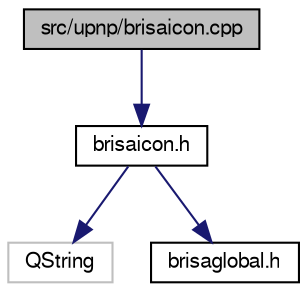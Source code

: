 digraph G
{
  bgcolor="transparent";
  edge [fontname="FreeSans",fontsize="10",labelfontname="FreeSans",labelfontsize="10"];
  node [fontname="FreeSans",fontsize="10",shape=record];
  Node1 [label="src/upnp/brisaicon.cpp",height=0.2,width=0.4,color="black", fillcolor="grey75", style="filled" fontcolor="black"];
  Node1 -> Node2 [color="midnightblue",fontsize="10",style="solid",fontname="FreeSans"];
  Node2 [label="brisaicon.h",height=0.2,width=0.4,color="black",URL="$brisaicon_8h.html"];
  Node2 -> Node3 [color="midnightblue",fontsize="10",style="solid",fontname="FreeSans"];
  Node3 [label="QString",height=0.2,width=0.4,color="grey75"];
  Node2 -> Node4 [color="midnightblue",fontsize="10",style="solid",fontname="FreeSans"];
  Node4 [label="brisaglobal.h",height=0.2,width=0.4,color="black",URL="$brisaglobal_8h.html"];
}
